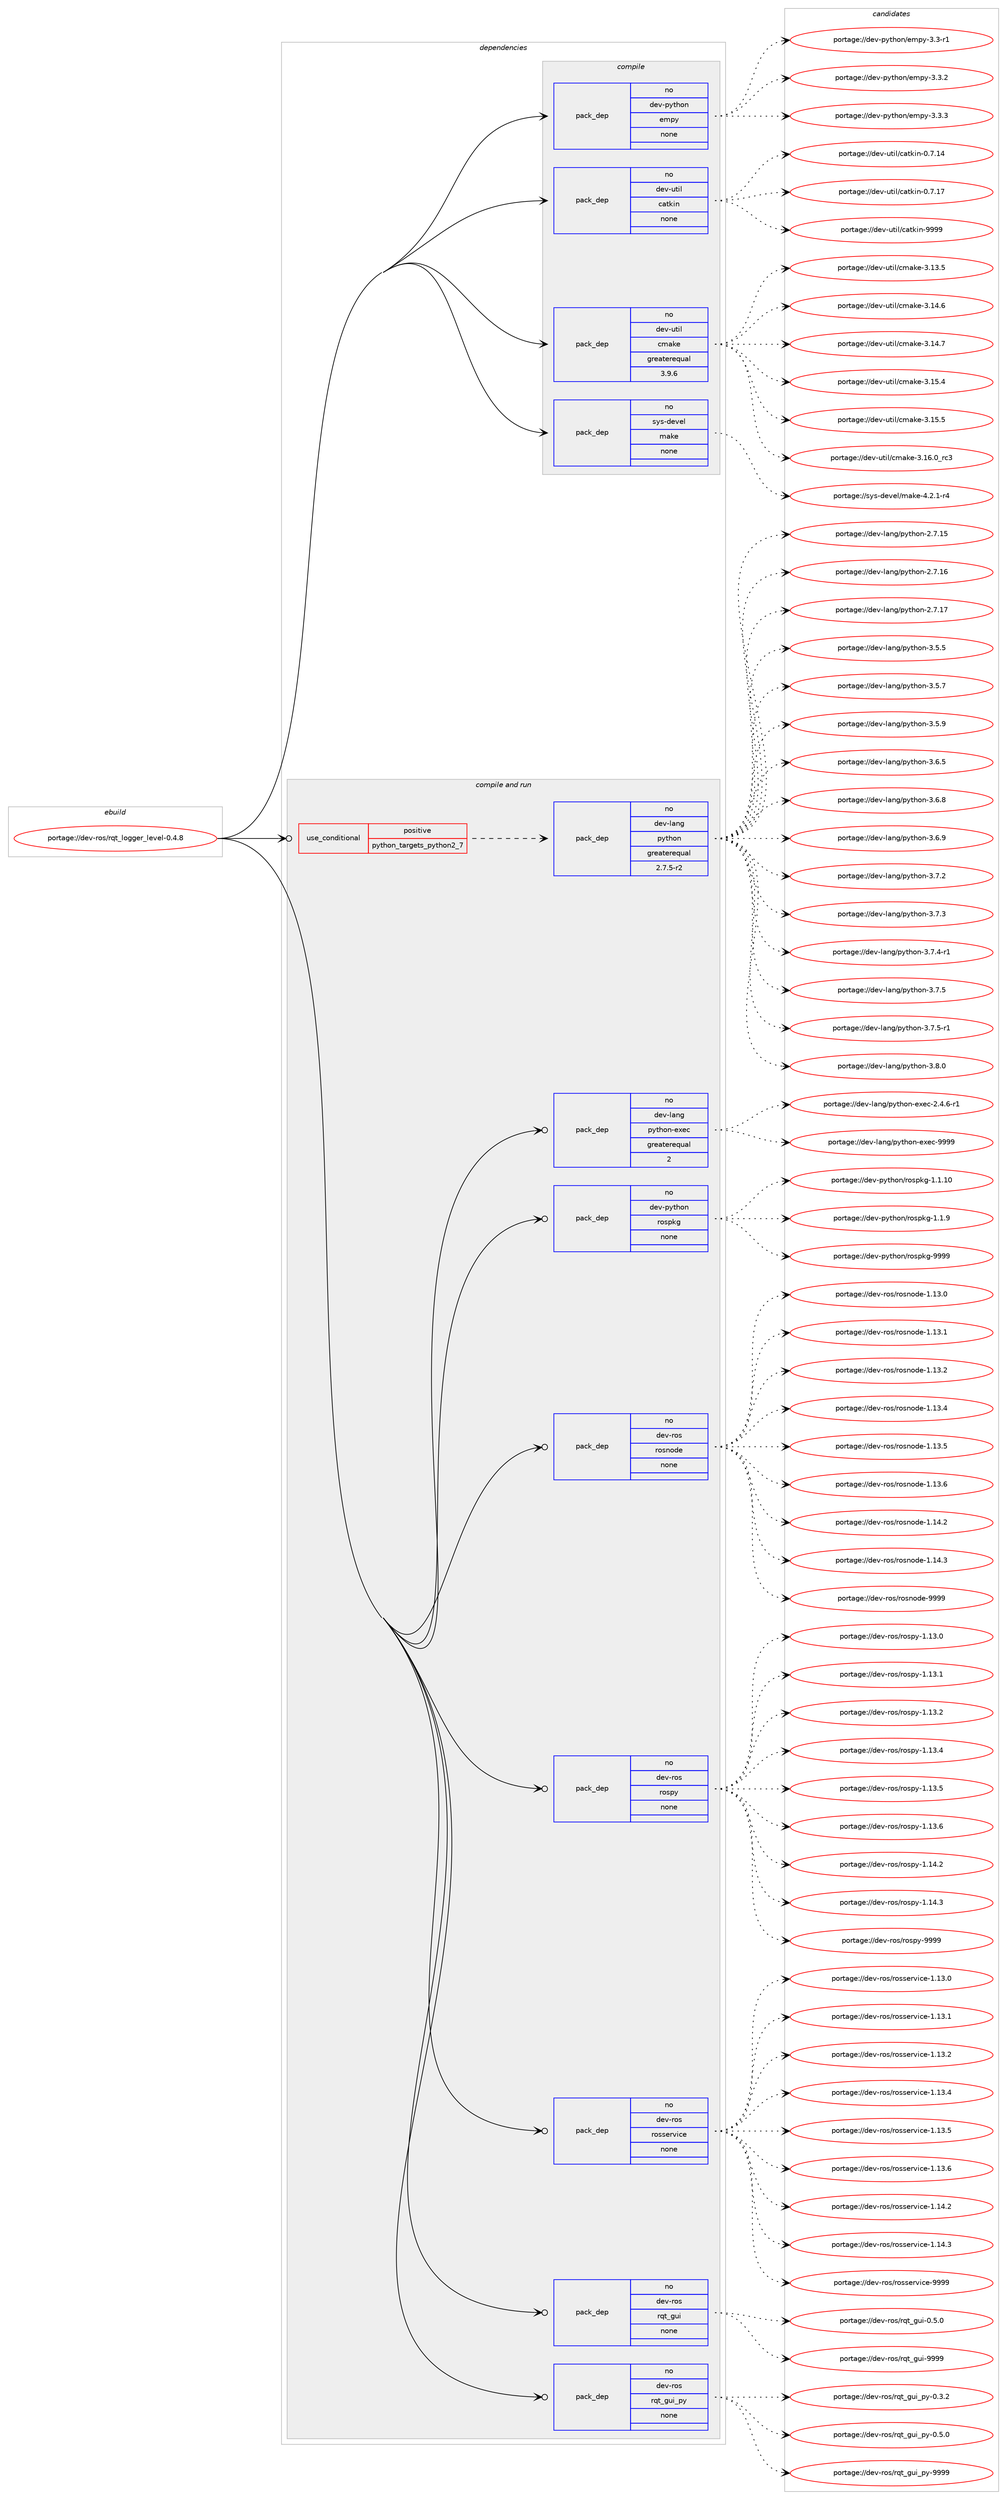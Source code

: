 digraph prolog {

# *************
# Graph options
# *************

newrank=true;
concentrate=true;
compound=true;
graph [rankdir=LR,fontname=Helvetica,fontsize=10,ranksep=1.5];#, ranksep=2.5, nodesep=0.2];
edge  [arrowhead=vee];
node  [fontname=Helvetica,fontsize=10];

# **********
# The ebuild
# **********

subgraph cluster_leftcol {
color=gray;
rank=same;
label=<<i>ebuild</i>>;
id [label="portage://dev-ros/rqt_logger_level-0.4.8", color=red, width=4, href="../dev-ros/rqt_logger_level-0.4.8.svg"];
}

# ****************
# The dependencies
# ****************

subgraph cluster_midcol {
color=gray;
label=<<i>dependencies</i>>;
subgraph cluster_compile {
fillcolor="#eeeeee";
style=filled;
label=<<i>compile</i>>;
subgraph pack152613 {
dependency200630 [label=<<TABLE BORDER="0" CELLBORDER="1" CELLSPACING="0" CELLPADDING="4" WIDTH="220"><TR><TD ROWSPAN="6" CELLPADDING="30">pack_dep</TD></TR><TR><TD WIDTH="110">no</TD></TR><TR><TD>dev-python</TD></TR><TR><TD>empy</TD></TR><TR><TD>none</TD></TR><TR><TD></TD></TR></TABLE>>, shape=none, color=blue];
}
id:e -> dependency200630:w [weight=20,style="solid",arrowhead="vee"];
subgraph pack152614 {
dependency200631 [label=<<TABLE BORDER="0" CELLBORDER="1" CELLSPACING="0" CELLPADDING="4" WIDTH="220"><TR><TD ROWSPAN="6" CELLPADDING="30">pack_dep</TD></TR><TR><TD WIDTH="110">no</TD></TR><TR><TD>dev-util</TD></TR><TR><TD>catkin</TD></TR><TR><TD>none</TD></TR><TR><TD></TD></TR></TABLE>>, shape=none, color=blue];
}
id:e -> dependency200631:w [weight=20,style="solid",arrowhead="vee"];
subgraph pack152615 {
dependency200632 [label=<<TABLE BORDER="0" CELLBORDER="1" CELLSPACING="0" CELLPADDING="4" WIDTH="220"><TR><TD ROWSPAN="6" CELLPADDING="30">pack_dep</TD></TR><TR><TD WIDTH="110">no</TD></TR><TR><TD>dev-util</TD></TR><TR><TD>cmake</TD></TR><TR><TD>greaterequal</TD></TR><TR><TD>3.9.6</TD></TR></TABLE>>, shape=none, color=blue];
}
id:e -> dependency200632:w [weight=20,style="solid",arrowhead="vee"];
subgraph pack152616 {
dependency200633 [label=<<TABLE BORDER="0" CELLBORDER="1" CELLSPACING="0" CELLPADDING="4" WIDTH="220"><TR><TD ROWSPAN="6" CELLPADDING="30">pack_dep</TD></TR><TR><TD WIDTH="110">no</TD></TR><TR><TD>sys-devel</TD></TR><TR><TD>make</TD></TR><TR><TD>none</TD></TR><TR><TD></TD></TR></TABLE>>, shape=none, color=blue];
}
id:e -> dependency200633:w [weight=20,style="solid",arrowhead="vee"];
}
subgraph cluster_compileandrun {
fillcolor="#eeeeee";
style=filled;
label=<<i>compile and run</i>>;
subgraph cond44589 {
dependency200634 [label=<<TABLE BORDER="0" CELLBORDER="1" CELLSPACING="0" CELLPADDING="4"><TR><TD ROWSPAN="3" CELLPADDING="10">use_conditional</TD></TR><TR><TD>positive</TD></TR><TR><TD>python_targets_python2_7</TD></TR></TABLE>>, shape=none, color=red];
subgraph pack152617 {
dependency200635 [label=<<TABLE BORDER="0" CELLBORDER="1" CELLSPACING="0" CELLPADDING="4" WIDTH="220"><TR><TD ROWSPAN="6" CELLPADDING="30">pack_dep</TD></TR><TR><TD WIDTH="110">no</TD></TR><TR><TD>dev-lang</TD></TR><TR><TD>python</TD></TR><TR><TD>greaterequal</TD></TR><TR><TD>2.7.5-r2</TD></TR></TABLE>>, shape=none, color=blue];
}
dependency200634:e -> dependency200635:w [weight=20,style="dashed",arrowhead="vee"];
}
id:e -> dependency200634:w [weight=20,style="solid",arrowhead="odotvee"];
subgraph pack152618 {
dependency200636 [label=<<TABLE BORDER="0" CELLBORDER="1" CELLSPACING="0" CELLPADDING="4" WIDTH="220"><TR><TD ROWSPAN="6" CELLPADDING="30">pack_dep</TD></TR><TR><TD WIDTH="110">no</TD></TR><TR><TD>dev-lang</TD></TR><TR><TD>python-exec</TD></TR><TR><TD>greaterequal</TD></TR><TR><TD>2</TD></TR></TABLE>>, shape=none, color=blue];
}
id:e -> dependency200636:w [weight=20,style="solid",arrowhead="odotvee"];
subgraph pack152619 {
dependency200637 [label=<<TABLE BORDER="0" CELLBORDER="1" CELLSPACING="0" CELLPADDING="4" WIDTH="220"><TR><TD ROWSPAN="6" CELLPADDING="30">pack_dep</TD></TR><TR><TD WIDTH="110">no</TD></TR><TR><TD>dev-python</TD></TR><TR><TD>rospkg</TD></TR><TR><TD>none</TD></TR><TR><TD></TD></TR></TABLE>>, shape=none, color=blue];
}
id:e -> dependency200637:w [weight=20,style="solid",arrowhead="odotvee"];
subgraph pack152620 {
dependency200638 [label=<<TABLE BORDER="0" CELLBORDER="1" CELLSPACING="0" CELLPADDING="4" WIDTH="220"><TR><TD ROWSPAN="6" CELLPADDING="30">pack_dep</TD></TR><TR><TD WIDTH="110">no</TD></TR><TR><TD>dev-ros</TD></TR><TR><TD>rosnode</TD></TR><TR><TD>none</TD></TR><TR><TD></TD></TR></TABLE>>, shape=none, color=blue];
}
id:e -> dependency200638:w [weight=20,style="solid",arrowhead="odotvee"];
subgraph pack152621 {
dependency200639 [label=<<TABLE BORDER="0" CELLBORDER="1" CELLSPACING="0" CELLPADDING="4" WIDTH="220"><TR><TD ROWSPAN="6" CELLPADDING="30">pack_dep</TD></TR><TR><TD WIDTH="110">no</TD></TR><TR><TD>dev-ros</TD></TR><TR><TD>rospy</TD></TR><TR><TD>none</TD></TR><TR><TD></TD></TR></TABLE>>, shape=none, color=blue];
}
id:e -> dependency200639:w [weight=20,style="solid",arrowhead="odotvee"];
subgraph pack152622 {
dependency200640 [label=<<TABLE BORDER="0" CELLBORDER="1" CELLSPACING="0" CELLPADDING="4" WIDTH="220"><TR><TD ROWSPAN="6" CELLPADDING="30">pack_dep</TD></TR><TR><TD WIDTH="110">no</TD></TR><TR><TD>dev-ros</TD></TR><TR><TD>rosservice</TD></TR><TR><TD>none</TD></TR><TR><TD></TD></TR></TABLE>>, shape=none, color=blue];
}
id:e -> dependency200640:w [weight=20,style="solid",arrowhead="odotvee"];
subgraph pack152623 {
dependency200641 [label=<<TABLE BORDER="0" CELLBORDER="1" CELLSPACING="0" CELLPADDING="4" WIDTH="220"><TR><TD ROWSPAN="6" CELLPADDING="30">pack_dep</TD></TR><TR><TD WIDTH="110">no</TD></TR><TR><TD>dev-ros</TD></TR><TR><TD>rqt_gui</TD></TR><TR><TD>none</TD></TR><TR><TD></TD></TR></TABLE>>, shape=none, color=blue];
}
id:e -> dependency200641:w [weight=20,style="solid",arrowhead="odotvee"];
subgraph pack152624 {
dependency200642 [label=<<TABLE BORDER="0" CELLBORDER="1" CELLSPACING="0" CELLPADDING="4" WIDTH="220"><TR><TD ROWSPAN="6" CELLPADDING="30">pack_dep</TD></TR><TR><TD WIDTH="110">no</TD></TR><TR><TD>dev-ros</TD></TR><TR><TD>rqt_gui_py</TD></TR><TR><TD>none</TD></TR><TR><TD></TD></TR></TABLE>>, shape=none, color=blue];
}
id:e -> dependency200642:w [weight=20,style="solid",arrowhead="odotvee"];
}
subgraph cluster_run {
fillcolor="#eeeeee";
style=filled;
label=<<i>run</i>>;
}
}

# **************
# The candidates
# **************

subgraph cluster_choices {
rank=same;
color=gray;
label=<<i>candidates</i>>;

subgraph choice152613 {
color=black;
nodesep=1;
choiceportage1001011184511212111610411111047101109112121455146514511449 [label="portage://dev-python/empy-3.3-r1", color=red, width=4,href="../dev-python/empy-3.3-r1.svg"];
choiceportage1001011184511212111610411111047101109112121455146514650 [label="portage://dev-python/empy-3.3.2", color=red, width=4,href="../dev-python/empy-3.3.2.svg"];
choiceportage1001011184511212111610411111047101109112121455146514651 [label="portage://dev-python/empy-3.3.3", color=red, width=4,href="../dev-python/empy-3.3.3.svg"];
dependency200630:e -> choiceportage1001011184511212111610411111047101109112121455146514511449:w [style=dotted,weight="100"];
dependency200630:e -> choiceportage1001011184511212111610411111047101109112121455146514650:w [style=dotted,weight="100"];
dependency200630:e -> choiceportage1001011184511212111610411111047101109112121455146514651:w [style=dotted,weight="100"];
}
subgraph choice152614 {
color=black;
nodesep=1;
choiceportage1001011184511711610510847999711610710511045484655464952 [label="portage://dev-util/catkin-0.7.14", color=red, width=4,href="../dev-util/catkin-0.7.14.svg"];
choiceportage1001011184511711610510847999711610710511045484655464955 [label="portage://dev-util/catkin-0.7.17", color=red, width=4,href="../dev-util/catkin-0.7.17.svg"];
choiceportage100101118451171161051084799971161071051104557575757 [label="portage://dev-util/catkin-9999", color=red, width=4,href="../dev-util/catkin-9999.svg"];
dependency200631:e -> choiceportage1001011184511711610510847999711610710511045484655464952:w [style=dotted,weight="100"];
dependency200631:e -> choiceportage1001011184511711610510847999711610710511045484655464955:w [style=dotted,weight="100"];
dependency200631:e -> choiceportage100101118451171161051084799971161071051104557575757:w [style=dotted,weight="100"];
}
subgraph choice152615 {
color=black;
nodesep=1;
choiceportage1001011184511711610510847991099710710145514649514653 [label="portage://dev-util/cmake-3.13.5", color=red, width=4,href="../dev-util/cmake-3.13.5.svg"];
choiceportage1001011184511711610510847991099710710145514649524654 [label="portage://dev-util/cmake-3.14.6", color=red, width=4,href="../dev-util/cmake-3.14.6.svg"];
choiceportage1001011184511711610510847991099710710145514649524655 [label="portage://dev-util/cmake-3.14.7", color=red, width=4,href="../dev-util/cmake-3.14.7.svg"];
choiceportage1001011184511711610510847991099710710145514649534652 [label="portage://dev-util/cmake-3.15.4", color=red, width=4,href="../dev-util/cmake-3.15.4.svg"];
choiceportage1001011184511711610510847991099710710145514649534653 [label="portage://dev-util/cmake-3.15.5", color=red, width=4,href="../dev-util/cmake-3.15.5.svg"];
choiceportage1001011184511711610510847991099710710145514649544648951149951 [label="portage://dev-util/cmake-3.16.0_rc3", color=red, width=4,href="../dev-util/cmake-3.16.0_rc3.svg"];
dependency200632:e -> choiceportage1001011184511711610510847991099710710145514649514653:w [style=dotted,weight="100"];
dependency200632:e -> choiceportage1001011184511711610510847991099710710145514649524654:w [style=dotted,weight="100"];
dependency200632:e -> choiceportage1001011184511711610510847991099710710145514649524655:w [style=dotted,weight="100"];
dependency200632:e -> choiceportage1001011184511711610510847991099710710145514649534652:w [style=dotted,weight="100"];
dependency200632:e -> choiceportage1001011184511711610510847991099710710145514649534653:w [style=dotted,weight="100"];
dependency200632:e -> choiceportage1001011184511711610510847991099710710145514649544648951149951:w [style=dotted,weight="100"];
}
subgraph choice152616 {
color=black;
nodesep=1;
choiceportage1151211154510010111810110847109971071014552465046494511452 [label="portage://sys-devel/make-4.2.1-r4", color=red, width=4,href="../sys-devel/make-4.2.1-r4.svg"];
dependency200633:e -> choiceportage1151211154510010111810110847109971071014552465046494511452:w [style=dotted,weight="100"];
}
subgraph choice152617 {
color=black;
nodesep=1;
choiceportage10010111845108971101034711212111610411111045504655464953 [label="portage://dev-lang/python-2.7.15", color=red, width=4,href="../dev-lang/python-2.7.15.svg"];
choiceportage10010111845108971101034711212111610411111045504655464954 [label="portage://dev-lang/python-2.7.16", color=red, width=4,href="../dev-lang/python-2.7.16.svg"];
choiceportage10010111845108971101034711212111610411111045504655464955 [label="portage://dev-lang/python-2.7.17", color=red, width=4,href="../dev-lang/python-2.7.17.svg"];
choiceportage100101118451089711010347112121116104111110455146534653 [label="portage://dev-lang/python-3.5.5", color=red, width=4,href="../dev-lang/python-3.5.5.svg"];
choiceportage100101118451089711010347112121116104111110455146534655 [label="portage://dev-lang/python-3.5.7", color=red, width=4,href="../dev-lang/python-3.5.7.svg"];
choiceportage100101118451089711010347112121116104111110455146534657 [label="portage://dev-lang/python-3.5.9", color=red, width=4,href="../dev-lang/python-3.5.9.svg"];
choiceportage100101118451089711010347112121116104111110455146544653 [label="portage://dev-lang/python-3.6.5", color=red, width=4,href="../dev-lang/python-3.6.5.svg"];
choiceportage100101118451089711010347112121116104111110455146544656 [label="portage://dev-lang/python-3.6.8", color=red, width=4,href="../dev-lang/python-3.6.8.svg"];
choiceportage100101118451089711010347112121116104111110455146544657 [label="portage://dev-lang/python-3.6.9", color=red, width=4,href="../dev-lang/python-3.6.9.svg"];
choiceportage100101118451089711010347112121116104111110455146554650 [label="portage://dev-lang/python-3.7.2", color=red, width=4,href="../dev-lang/python-3.7.2.svg"];
choiceportage100101118451089711010347112121116104111110455146554651 [label="portage://dev-lang/python-3.7.3", color=red, width=4,href="../dev-lang/python-3.7.3.svg"];
choiceportage1001011184510897110103471121211161041111104551465546524511449 [label="portage://dev-lang/python-3.7.4-r1", color=red, width=4,href="../dev-lang/python-3.7.4-r1.svg"];
choiceportage100101118451089711010347112121116104111110455146554653 [label="portage://dev-lang/python-3.7.5", color=red, width=4,href="../dev-lang/python-3.7.5.svg"];
choiceportage1001011184510897110103471121211161041111104551465546534511449 [label="portage://dev-lang/python-3.7.5-r1", color=red, width=4,href="../dev-lang/python-3.7.5-r1.svg"];
choiceportage100101118451089711010347112121116104111110455146564648 [label="portage://dev-lang/python-3.8.0", color=red, width=4,href="../dev-lang/python-3.8.0.svg"];
dependency200635:e -> choiceportage10010111845108971101034711212111610411111045504655464953:w [style=dotted,weight="100"];
dependency200635:e -> choiceportage10010111845108971101034711212111610411111045504655464954:w [style=dotted,weight="100"];
dependency200635:e -> choiceportage10010111845108971101034711212111610411111045504655464955:w [style=dotted,weight="100"];
dependency200635:e -> choiceportage100101118451089711010347112121116104111110455146534653:w [style=dotted,weight="100"];
dependency200635:e -> choiceportage100101118451089711010347112121116104111110455146534655:w [style=dotted,weight="100"];
dependency200635:e -> choiceportage100101118451089711010347112121116104111110455146534657:w [style=dotted,weight="100"];
dependency200635:e -> choiceportage100101118451089711010347112121116104111110455146544653:w [style=dotted,weight="100"];
dependency200635:e -> choiceportage100101118451089711010347112121116104111110455146544656:w [style=dotted,weight="100"];
dependency200635:e -> choiceportage100101118451089711010347112121116104111110455146544657:w [style=dotted,weight="100"];
dependency200635:e -> choiceportage100101118451089711010347112121116104111110455146554650:w [style=dotted,weight="100"];
dependency200635:e -> choiceportage100101118451089711010347112121116104111110455146554651:w [style=dotted,weight="100"];
dependency200635:e -> choiceportage1001011184510897110103471121211161041111104551465546524511449:w [style=dotted,weight="100"];
dependency200635:e -> choiceportage100101118451089711010347112121116104111110455146554653:w [style=dotted,weight="100"];
dependency200635:e -> choiceportage1001011184510897110103471121211161041111104551465546534511449:w [style=dotted,weight="100"];
dependency200635:e -> choiceportage100101118451089711010347112121116104111110455146564648:w [style=dotted,weight="100"];
}
subgraph choice152618 {
color=black;
nodesep=1;
choiceportage10010111845108971101034711212111610411111045101120101994550465246544511449 [label="portage://dev-lang/python-exec-2.4.6-r1", color=red, width=4,href="../dev-lang/python-exec-2.4.6-r1.svg"];
choiceportage10010111845108971101034711212111610411111045101120101994557575757 [label="portage://dev-lang/python-exec-9999", color=red, width=4,href="../dev-lang/python-exec-9999.svg"];
dependency200636:e -> choiceportage10010111845108971101034711212111610411111045101120101994550465246544511449:w [style=dotted,weight="100"];
dependency200636:e -> choiceportage10010111845108971101034711212111610411111045101120101994557575757:w [style=dotted,weight="100"];
}
subgraph choice152619 {
color=black;
nodesep=1;
choiceportage100101118451121211161041111104711411111511210710345494649464948 [label="portage://dev-python/rospkg-1.1.10", color=red, width=4,href="../dev-python/rospkg-1.1.10.svg"];
choiceportage1001011184511212111610411111047114111115112107103454946494657 [label="portage://dev-python/rospkg-1.1.9", color=red, width=4,href="../dev-python/rospkg-1.1.9.svg"];
choiceportage10010111845112121116104111110471141111151121071034557575757 [label="portage://dev-python/rospkg-9999", color=red, width=4,href="../dev-python/rospkg-9999.svg"];
dependency200637:e -> choiceportage100101118451121211161041111104711411111511210710345494649464948:w [style=dotted,weight="100"];
dependency200637:e -> choiceportage1001011184511212111610411111047114111115112107103454946494657:w [style=dotted,weight="100"];
dependency200637:e -> choiceportage10010111845112121116104111110471141111151121071034557575757:w [style=dotted,weight="100"];
}
subgraph choice152620 {
color=black;
nodesep=1;
choiceportage100101118451141111154711411111511011110010145494649514648 [label="portage://dev-ros/rosnode-1.13.0", color=red, width=4,href="../dev-ros/rosnode-1.13.0.svg"];
choiceportage100101118451141111154711411111511011110010145494649514649 [label="portage://dev-ros/rosnode-1.13.1", color=red, width=4,href="../dev-ros/rosnode-1.13.1.svg"];
choiceportage100101118451141111154711411111511011110010145494649514650 [label="portage://dev-ros/rosnode-1.13.2", color=red, width=4,href="../dev-ros/rosnode-1.13.2.svg"];
choiceportage100101118451141111154711411111511011110010145494649514652 [label="portage://dev-ros/rosnode-1.13.4", color=red, width=4,href="../dev-ros/rosnode-1.13.4.svg"];
choiceportage100101118451141111154711411111511011110010145494649514653 [label="portage://dev-ros/rosnode-1.13.5", color=red, width=4,href="../dev-ros/rosnode-1.13.5.svg"];
choiceportage100101118451141111154711411111511011110010145494649514654 [label="portage://dev-ros/rosnode-1.13.6", color=red, width=4,href="../dev-ros/rosnode-1.13.6.svg"];
choiceportage100101118451141111154711411111511011110010145494649524650 [label="portage://dev-ros/rosnode-1.14.2", color=red, width=4,href="../dev-ros/rosnode-1.14.2.svg"];
choiceportage100101118451141111154711411111511011110010145494649524651 [label="portage://dev-ros/rosnode-1.14.3", color=red, width=4,href="../dev-ros/rosnode-1.14.3.svg"];
choiceportage10010111845114111115471141111151101111001014557575757 [label="portage://dev-ros/rosnode-9999", color=red, width=4,href="../dev-ros/rosnode-9999.svg"];
dependency200638:e -> choiceportage100101118451141111154711411111511011110010145494649514648:w [style=dotted,weight="100"];
dependency200638:e -> choiceportage100101118451141111154711411111511011110010145494649514649:w [style=dotted,weight="100"];
dependency200638:e -> choiceportage100101118451141111154711411111511011110010145494649514650:w [style=dotted,weight="100"];
dependency200638:e -> choiceportage100101118451141111154711411111511011110010145494649514652:w [style=dotted,weight="100"];
dependency200638:e -> choiceportage100101118451141111154711411111511011110010145494649514653:w [style=dotted,weight="100"];
dependency200638:e -> choiceportage100101118451141111154711411111511011110010145494649514654:w [style=dotted,weight="100"];
dependency200638:e -> choiceportage100101118451141111154711411111511011110010145494649524650:w [style=dotted,weight="100"];
dependency200638:e -> choiceportage100101118451141111154711411111511011110010145494649524651:w [style=dotted,weight="100"];
dependency200638:e -> choiceportage10010111845114111115471141111151101111001014557575757:w [style=dotted,weight="100"];
}
subgraph choice152621 {
color=black;
nodesep=1;
choiceportage100101118451141111154711411111511212145494649514648 [label="portage://dev-ros/rospy-1.13.0", color=red, width=4,href="../dev-ros/rospy-1.13.0.svg"];
choiceportage100101118451141111154711411111511212145494649514649 [label="portage://dev-ros/rospy-1.13.1", color=red, width=4,href="../dev-ros/rospy-1.13.1.svg"];
choiceportage100101118451141111154711411111511212145494649514650 [label="portage://dev-ros/rospy-1.13.2", color=red, width=4,href="../dev-ros/rospy-1.13.2.svg"];
choiceportage100101118451141111154711411111511212145494649514652 [label="portage://dev-ros/rospy-1.13.4", color=red, width=4,href="../dev-ros/rospy-1.13.4.svg"];
choiceportage100101118451141111154711411111511212145494649514653 [label="portage://dev-ros/rospy-1.13.5", color=red, width=4,href="../dev-ros/rospy-1.13.5.svg"];
choiceportage100101118451141111154711411111511212145494649514654 [label="portage://dev-ros/rospy-1.13.6", color=red, width=4,href="../dev-ros/rospy-1.13.6.svg"];
choiceportage100101118451141111154711411111511212145494649524650 [label="portage://dev-ros/rospy-1.14.2", color=red, width=4,href="../dev-ros/rospy-1.14.2.svg"];
choiceportage100101118451141111154711411111511212145494649524651 [label="portage://dev-ros/rospy-1.14.3", color=red, width=4,href="../dev-ros/rospy-1.14.3.svg"];
choiceportage10010111845114111115471141111151121214557575757 [label="portage://dev-ros/rospy-9999", color=red, width=4,href="../dev-ros/rospy-9999.svg"];
dependency200639:e -> choiceportage100101118451141111154711411111511212145494649514648:w [style=dotted,weight="100"];
dependency200639:e -> choiceportage100101118451141111154711411111511212145494649514649:w [style=dotted,weight="100"];
dependency200639:e -> choiceportage100101118451141111154711411111511212145494649514650:w [style=dotted,weight="100"];
dependency200639:e -> choiceportage100101118451141111154711411111511212145494649514652:w [style=dotted,weight="100"];
dependency200639:e -> choiceportage100101118451141111154711411111511212145494649514653:w [style=dotted,weight="100"];
dependency200639:e -> choiceportage100101118451141111154711411111511212145494649514654:w [style=dotted,weight="100"];
dependency200639:e -> choiceportage100101118451141111154711411111511212145494649524650:w [style=dotted,weight="100"];
dependency200639:e -> choiceportage100101118451141111154711411111511212145494649524651:w [style=dotted,weight="100"];
dependency200639:e -> choiceportage10010111845114111115471141111151121214557575757:w [style=dotted,weight="100"];
}
subgraph choice152622 {
color=black;
nodesep=1;
choiceportage10010111845114111115471141111151151011141181059910145494649514648 [label="portage://dev-ros/rosservice-1.13.0", color=red, width=4,href="../dev-ros/rosservice-1.13.0.svg"];
choiceportage10010111845114111115471141111151151011141181059910145494649514649 [label="portage://dev-ros/rosservice-1.13.1", color=red, width=4,href="../dev-ros/rosservice-1.13.1.svg"];
choiceportage10010111845114111115471141111151151011141181059910145494649514650 [label="portage://dev-ros/rosservice-1.13.2", color=red, width=4,href="../dev-ros/rosservice-1.13.2.svg"];
choiceportage10010111845114111115471141111151151011141181059910145494649514652 [label="portage://dev-ros/rosservice-1.13.4", color=red, width=4,href="../dev-ros/rosservice-1.13.4.svg"];
choiceportage10010111845114111115471141111151151011141181059910145494649514653 [label="portage://dev-ros/rosservice-1.13.5", color=red, width=4,href="../dev-ros/rosservice-1.13.5.svg"];
choiceportage10010111845114111115471141111151151011141181059910145494649514654 [label="portage://dev-ros/rosservice-1.13.6", color=red, width=4,href="../dev-ros/rosservice-1.13.6.svg"];
choiceportage10010111845114111115471141111151151011141181059910145494649524650 [label="portage://dev-ros/rosservice-1.14.2", color=red, width=4,href="../dev-ros/rosservice-1.14.2.svg"];
choiceportage10010111845114111115471141111151151011141181059910145494649524651 [label="portage://dev-ros/rosservice-1.14.3", color=red, width=4,href="../dev-ros/rosservice-1.14.3.svg"];
choiceportage1001011184511411111547114111115115101114118105991014557575757 [label="portage://dev-ros/rosservice-9999", color=red, width=4,href="../dev-ros/rosservice-9999.svg"];
dependency200640:e -> choiceportage10010111845114111115471141111151151011141181059910145494649514648:w [style=dotted,weight="100"];
dependency200640:e -> choiceportage10010111845114111115471141111151151011141181059910145494649514649:w [style=dotted,weight="100"];
dependency200640:e -> choiceportage10010111845114111115471141111151151011141181059910145494649514650:w [style=dotted,weight="100"];
dependency200640:e -> choiceportage10010111845114111115471141111151151011141181059910145494649514652:w [style=dotted,weight="100"];
dependency200640:e -> choiceportage10010111845114111115471141111151151011141181059910145494649514653:w [style=dotted,weight="100"];
dependency200640:e -> choiceportage10010111845114111115471141111151151011141181059910145494649514654:w [style=dotted,weight="100"];
dependency200640:e -> choiceportage10010111845114111115471141111151151011141181059910145494649524650:w [style=dotted,weight="100"];
dependency200640:e -> choiceportage10010111845114111115471141111151151011141181059910145494649524651:w [style=dotted,weight="100"];
dependency200640:e -> choiceportage1001011184511411111547114111115115101114118105991014557575757:w [style=dotted,weight="100"];
}
subgraph choice152623 {
color=black;
nodesep=1;
choiceportage100101118451141111154711411311695103117105454846534648 [label="portage://dev-ros/rqt_gui-0.5.0", color=red, width=4,href="../dev-ros/rqt_gui-0.5.0.svg"];
choiceportage1001011184511411111547114113116951031171054557575757 [label="portage://dev-ros/rqt_gui-9999", color=red, width=4,href="../dev-ros/rqt_gui-9999.svg"];
dependency200641:e -> choiceportage100101118451141111154711411311695103117105454846534648:w [style=dotted,weight="100"];
dependency200641:e -> choiceportage1001011184511411111547114113116951031171054557575757:w [style=dotted,weight="100"];
}
subgraph choice152624 {
color=black;
nodesep=1;
choiceportage10010111845114111115471141131169510311710595112121454846514650 [label="portage://dev-ros/rqt_gui_py-0.3.2", color=red, width=4,href="../dev-ros/rqt_gui_py-0.3.2.svg"];
choiceportage10010111845114111115471141131169510311710595112121454846534648 [label="portage://dev-ros/rqt_gui_py-0.5.0", color=red, width=4,href="../dev-ros/rqt_gui_py-0.5.0.svg"];
choiceportage100101118451141111154711411311695103117105951121214557575757 [label="portage://dev-ros/rqt_gui_py-9999", color=red, width=4,href="../dev-ros/rqt_gui_py-9999.svg"];
dependency200642:e -> choiceportage10010111845114111115471141131169510311710595112121454846514650:w [style=dotted,weight="100"];
dependency200642:e -> choiceportage10010111845114111115471141131169510311710595112121454846534648:w [style=dotted,weight="100"];
dependency200642:e -> choiceportage100101118451141111154711411311695103117105951121214557575757:w [style=dotted,weight="100"];
}
}

}

